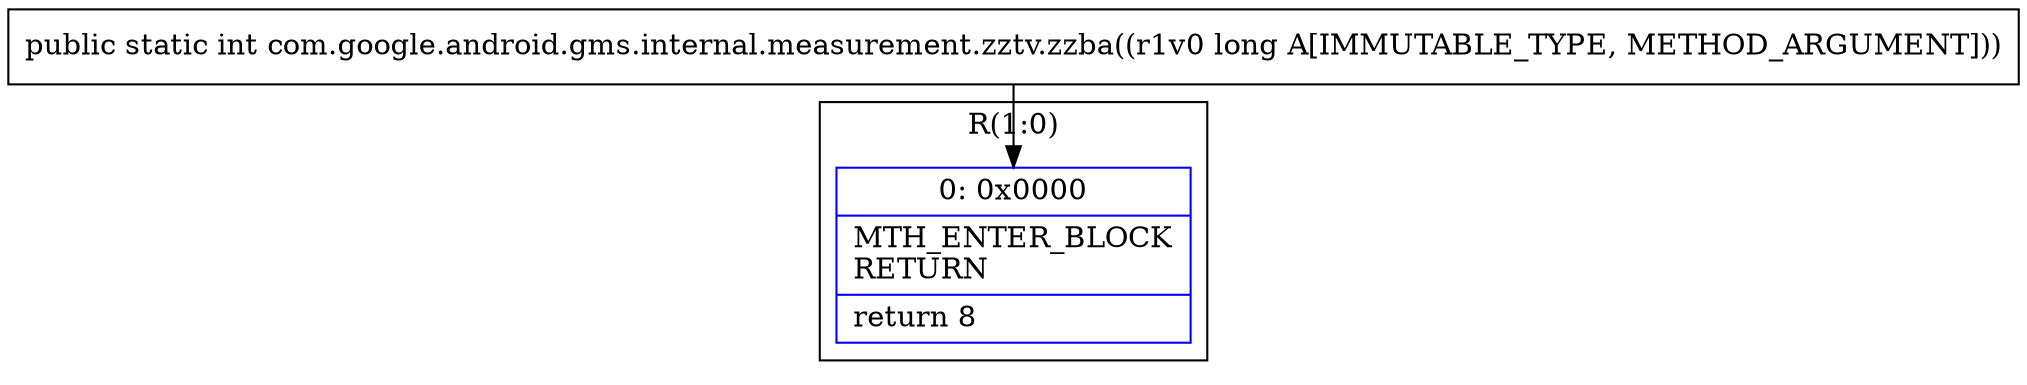 digraph "CFG forcom.google.android.gms.internal.measurement.zztv.zzba(J)I" {
subgraph cluster_Region_703397492 {
label = "R(1:0)";
node [shape=record,color=blue];
Node_0 [shape=record,label="{0\:\ 0x0000|MTH_ENTER_BLOCK\lRETURN\l|return 8\l}"];
}
MethodNode[shape=record,label="{public static int com.google.android.gms.internal.measurement.zztv.zzba((r1v0 long A[IMMUTABLE_TYPE, METHOD_ARGUMENT])) }"];
MethodNode -> Node_0;
}

